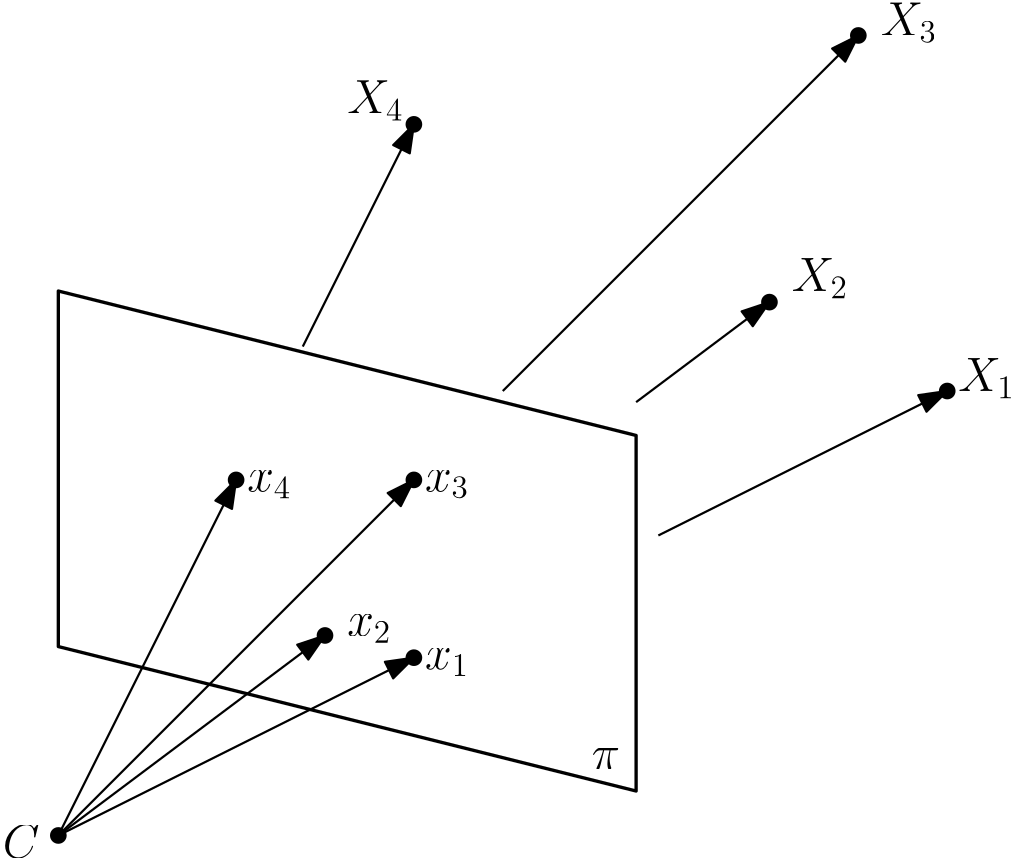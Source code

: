 <?xml version="1.0"?>
<!DOCTYPE ipe SYSTEM "ipe.dtd">
<ipe version="70206" creator="Ipe 7.2.7">
<info created="D:20170908092721" modified="D:20171024143617"/>
<ipestyle name="basic">
<symbol name="arrow/arc(spx)">
<path stroke="sym-stroke" fill="sym-stroke" pen="sym-pen">
0 0 m
-1 0.333 l
-1 -0.333 l
h
</path>
</symbol>
<symbol name="arrow/farc(spx)">
<path stroke="sym-stroke" fill="white" pen="sym-pen">
0 0 m
-1 0.333 l
-1 -0.333 l
h
</path>
</symbol>
<symbol name="arrow/ptarc(spx)">
<path stroke="sym-stroke" fill="sym-stroke" pen="sym-pen">
0 0 m
-1 0.333 l
-0.8 0 l
-1 -0.333 l
h
</path>
</symbol>
<symbol name="arrow/fptarc(spx)">
<path stroke="sym-stroke" fill="white" pen="sym-pen">
0 0 m
-1 0.333 l
-0.8 0 l
-1 -0.333 l
h
</path>
</symbol>
<symbol name="mark/circle(sx)" transformations="translations">
<path fill="sym-stroke">
0.6 0 0 0.6 0 0 e
0.4 0 0 0.4 0 0 e
</path>
</symbol>
<symbol name="mark/disk(sx)" transformations="translations">
<path fill="sym-stroke">
0.6 0 0 0.6 0 0 e
</path>
</symbol>
<symbol name="mark/fdisk(sfx)" transformations="translations">
<group>
<path fill="sym-fill">
0.5 0 0 0.5 0 0 e
</path>
<path fill="sym-stroke" fillrule="eofill">
0.6 0 0 0.6 0 0 e
0.4 0 0 0.4 0 0 e
</path>
</group>
</symbol>
<symbol name="mark/box(sx)" transformations="translations">
<path fill="sym-stroke" fillrule="eofill">
-0.6 -0.6 m
0.6 -0.6 l
0.6 0.6 l
-0.6 0.6 l
h
-0.4 -0.4 m
0.4 -0.4 l
0.4 0.4 l
-0.4 0.4 l
h
</path>
</symbol>
<symbol name="mark/square(sx)" transformations="translations">
<path fill="sym-stroke">
-0.6 -0.6 m
0.6 -0.6 l
0.6 0.6 l
-0.6 0.6 l
h
</path>
</symbol>
<symbol name="mark/fsquare(sfx)" transformations="translations">
<group>
<path fill="sym-fill">
-0.5 -0.5 m
0.5 -0.5 l
0.5 0.5 l
-0.5 0.5 l
h
</path>
<path fill="sym-stroke" fillrule="eofill">
-0.6 -0.6 m
0.6 -0.6 l
0.6 0.6 l
-0.6 0.6 l
h
-0.4 -0.4 m
0.4 -0.4 l
0.4 0.4 l
-0.4 0.4 l
h
</path>
</group>
</symbol>
<symbol name="mark/cross(sx)" transformations="translations">
<group>
<path fill="sym-stroke">
-0.43 -0.57 m
0.57 0.43 l
0.43 0.57 l
-0.57 -0.43 l
h
</path>
<path fill="sym-stroke">
-0.43 0.57 m
0.57 -0.43 l
0.43 -0.57 l
-0.57 0.43 l
h
</path>
</group>
</symbol>
<symbol name="arrow/fnormal(spx)">
<path stroke="sym-stroke" fill="white" pen="sym-pen">
0 0 m
-1 0.333 l
-1 -0.333 l
h
</path>
</symbol>
<symbol name="arrow/pointed(spx)">
<path stroke="sym-stroke" fill="sym-stroke" pen="sym-pen">
0 0 m
-1 0.333 l
-0.8 0 l
-1 -0.333 l
h
</path>
</symbol>
<symbol name="arrow/fpointed(spx)">
<path stroke="sym-stroke" fill="white" pen="sym-pen">
0 0 m
-1 0.333 l
-0.8 0 l
-1 -0.333 l
h
</path>
</symbol>
<symbol name="arrow/linear(spx)">
<path stroke="sym-stroke" pen="sym-pen">
-1 0.333 m
0 0 l
-1 -0.333 l
</path>
</symbol>
<symbol name="arrow/fdouble(spx)">
<path stroke="sym-stroke" fill="white" pen="sym-pen">
0 0 m
-1 0.333 l
-1 -0.333 l
h
-1 0 m
-2 0.333 l
-2 -0.333 l
h
</path>
</symbol>
<symbol name="arrow/double(spx)">
<path stroke="sym-stroke" fill="sym-stroke" pen="sym-pen">
0 0 m
-1 0.333 l
-1 -0.333 l
h
-1 0 m
-2 0.333 l
-2 -0.333 l
h
</path>
</symbol>
<pen name="heavier" value="0.8"/>
<pen name="fat" value="1.2"/>
<pen name="ultrafat" value="2"/>
<symbolsize name="large" value="5"/>
<symbolsize name="small" value="2"/>
<symbolsize name="tiny" value="1.1"/>
<arrowsize name="large" value="10"/>
<arrowsize name="small" value="5"/>
<arrowsize name="tiny" value="3"/>
<color name="red" value="1 0 0"/>
<color name="green" value="0 1 0"/>
<color name="blue" value="0 0 1"/>
<color name="yellow" value="1 1 0"/>
<color name="orange" value="1 0.647 0"/>
<color name="gold" value="1 0.843 0"/>
<color name="purple" value="0.627 0.125 0.941"/>
<color name="gray" value="0.745"/>
<color name="brown" value="0.647 0.165 0.165"/>
<color name="navy" value="0 0 0.502"/>
<color name="pink" value="1 0.753 0.796"/>
<color name="seagreen" value="0.18 0.545 0.341"/>
<color name="turquoise" value="0.251 0.878 0.816"/>
<color name="violet" value="0.933 0.51 0.933"/>
<color name="darkblue" value="0 0 0.545"/>
<color name="darkcyan" value="0 0.545 0.545"/>
<color name="darkgray" value="0.663"/>
<color name="darkgreen" value="0 0.392 0"/>
<color name="darkmagenta" value="0.545 0 0.545"/>
<color name="darkorange" value="1 0.549 0"/>
<color name="darkred" value="0.545 0 0"/>
<color name="lightblue" value="0.678 0.847 0.902"/>
<color name="lightcyan" value="0.878 1 1"/>
<color name="lightgray" value="0.827"/>
<color name="lightgreen" value="0.565 0.933 0.565"/>
<color name="lightyellow" value="1 1 0.878"/>
<dashstyle name="dashed" value="[4] 0"/>
<dashstyle name="dotted" value="[1 3] 0"/>
<dashstyle name="dash dotted" value="[4 2 1 2] 0"/>
<dashstyle name="dash dot dotted" value="[4 2 1 2 1 2] 0"/>
<textsize name="large" value="\large"/>
<textsize name="Large" value="\Large"/>
<textsize name="LARGE" value="\LARGE"/>
<textsize name="huge" value="\huge"/>
<textsize name="Huge" value="\Huge"/>
<textsize name="small" value="\small"/>
<textsize name="footnote" value="\footnotesize"/>
<textsize name="tiny" value="\tiny"/>
<textstyle name="center" begin="\begin{center}" end="\end{center}"/>
<textstyle name="itemize" begin="\begin{itemize}" end="\end{itemize}"/>
<textstyle name="item" begin="\begin{itemize}\item{}" end="\end{itemize}"/>
<gridsize name="4 pts" value="4"/>
<gridsize name="8 pts (~3 mm)" value="8"/>
<gridsize name="16 pts (~6 mm)" value="16"/>
<gridsize name="32 pts (~12 mm)" value="32"/>
<gridsize name="10 pts (~3.5 mm)" value="10"/>
<gridsize name="20 pts (~7 mm)" value="20"/>
<gridsize name="14 pts (~5 mm)" value="14"/>
<gridsize name="28 pts (~10 mm)" value="28"/>
<gridsize name="56 pts (~20 mm)" value="56"/>
<anglesize name="90 deg" value="90"/>
<anglesize name="60 deg" value="60"/>
<anglesize name="45 deg" value="45"/>
<anglesize name="30 deg" value="30"/>
<anglesize name="22.5 deg" value="22.5"/>
<opacity name="10%" value="0.1"/>
<opacity name="30%" value="0.3"/>
<opacity name="50%" value="0.5"/>
<opacity name="75%" value="0.75"/>
<tiling name="falling" angle="-60" step="4" width="1"/>
<tiling name="rising" angle="30" step="4" width="1"/>
</ipestyle>
<page>
<layer name="alpha"/>
<view layers="alpha" active="alpha"/>
<path layer="alpha" stroke="black" pen="heavier" arrow="normal/large">
280 688 m
320 768 l
</path>
<path stroke="black" pen="heavier" arrow="normal/large">
192 512 m
320 640 l
</path>
<path stroke="black" pen="heavier" arrow="normal/large">
352 672 m
480 800 l
</path>
<path matrix="1 0 0 1 0 4" stroke="black" pen="fat">
192 704 m
192 576 l
400 524 l
400 652 l
h
</path>
<path stroke="black" pen="heavier" arrow="normal/large">
408 620 m
512 672 l
</path>
<path stroke="black" pen="heavier" arrow="normal/large">
192 512 m
320 576 l
</path>
<path stroke="black" pen="heavier" arrow="normal/large">
192 512 m
256 640 l
</path>
<text matrix="1 0 0 1 -28 0" transformations="translations" pos="200 504" stroke="black" type="label" width="13.296" height="11.764" depth="0" valign="baseline" size="LARGE" style="math">C</text>
<text matrix="1 0 0 1 -4 0" transformations="translations" pos="328 572" stroke="black" type="label" width="15.93" height="7.415" depth="2.58" valign="baseline" size="LARGE" style="math">x_1</text>
<text transformations="translations" pos="324 636" stroke="black" type="label" width="15.93" height="7.415" depth="2.58" valign="baseline" size="LARGE" style="math">x_3</text>
<text matrix="1 0 0 1 -4 -4" transformations="translations" pos="264 640" stroke="black" type="label" width="15.93" height="7.415" depth="2.58" valign="baseline" size="LARGE" style="math">x_4</text>
<text matrix="1 0 0 1 -4 8" transformations="translations" pos="520 664" stroke="black" type="label" width="20.341" height="11.766" depth="2.58" valign="baseline" size="LARGE" style="math">X_1</text>
<text matrix="1 0 0 1 -12 4" transformations="translations" pos="500 796" stroke="black" type="label" width="20.341" height="11.766" depth="2.58" valign="baseline" size="LARGE" style="math">X_3</text>
<text matrix="1 0 0 1 -28 -8" transformations="translations" pos="324 780" stroke="black" type="label" width="20.341" height="11.766" depth="2.58" valign="baseline" size="LARGE" style="math">X_4</text>
<text matrix="1 0 0 1 0 -4" transformations="translations" pos="384 540" stroke="black" type="label" width="10.18" height="7.412" depth="0" valign="baseline" size="LARGE" style="math">\pi</text>
<use name="mark/disk(sx)" pos="256 640" size="large" stroke="black"/>
<use name="mark/disk(sx)" pos="320 640" size="large" stroke="black"/>
<use name="mark/disk(sx)" pos="320 576" size="large" stroke="black"/>
<use name="mark/disk(sx)" pos="192 512" size="large" stroke="black"/>
<use name="mark/disk(sx)" pos="480 800" size="large" stroke="black"/>
<use name="mark/disk(sx)" pos="512 672" size="large" stroke="black"/>
<use name="mark/disk(sx)" pos="320 768" size="large" stroke="black"/>
<path stroke="black" pen="heavier" arrow="normal/large">
400 668 m
448 704 l
</path>
<path stroke="black" pen="heavier" arrow="normal/large">
192 512 m
288 584 l
</path>
<use matrix="1 0 0 1 -32 8" name="mark/disk(sx)" pos="320 576" size="large" stroke="black"/>
<use matrix="1 0 0 1 128 128" name="mark/disk(sx)" pos="320 576" size="large" stroke="black"/>
<text matrix="1 0 0 1 -64 44" transformations="translations" pos="520 664" stroke="black" type="label" width="20.341" height="11.766" depth="2.58" valign="baseline" size="LARGE" style="math">X_2</text>
<text matrix="1 0 0 1 -32 12" transformations="translations" pos="328 572" stroke="black" type="label" width="15.93" height="7.415" depth="2.58" valign="baseline" size="LARGE" style="math">x_2</text>
</page>
</ipe>
